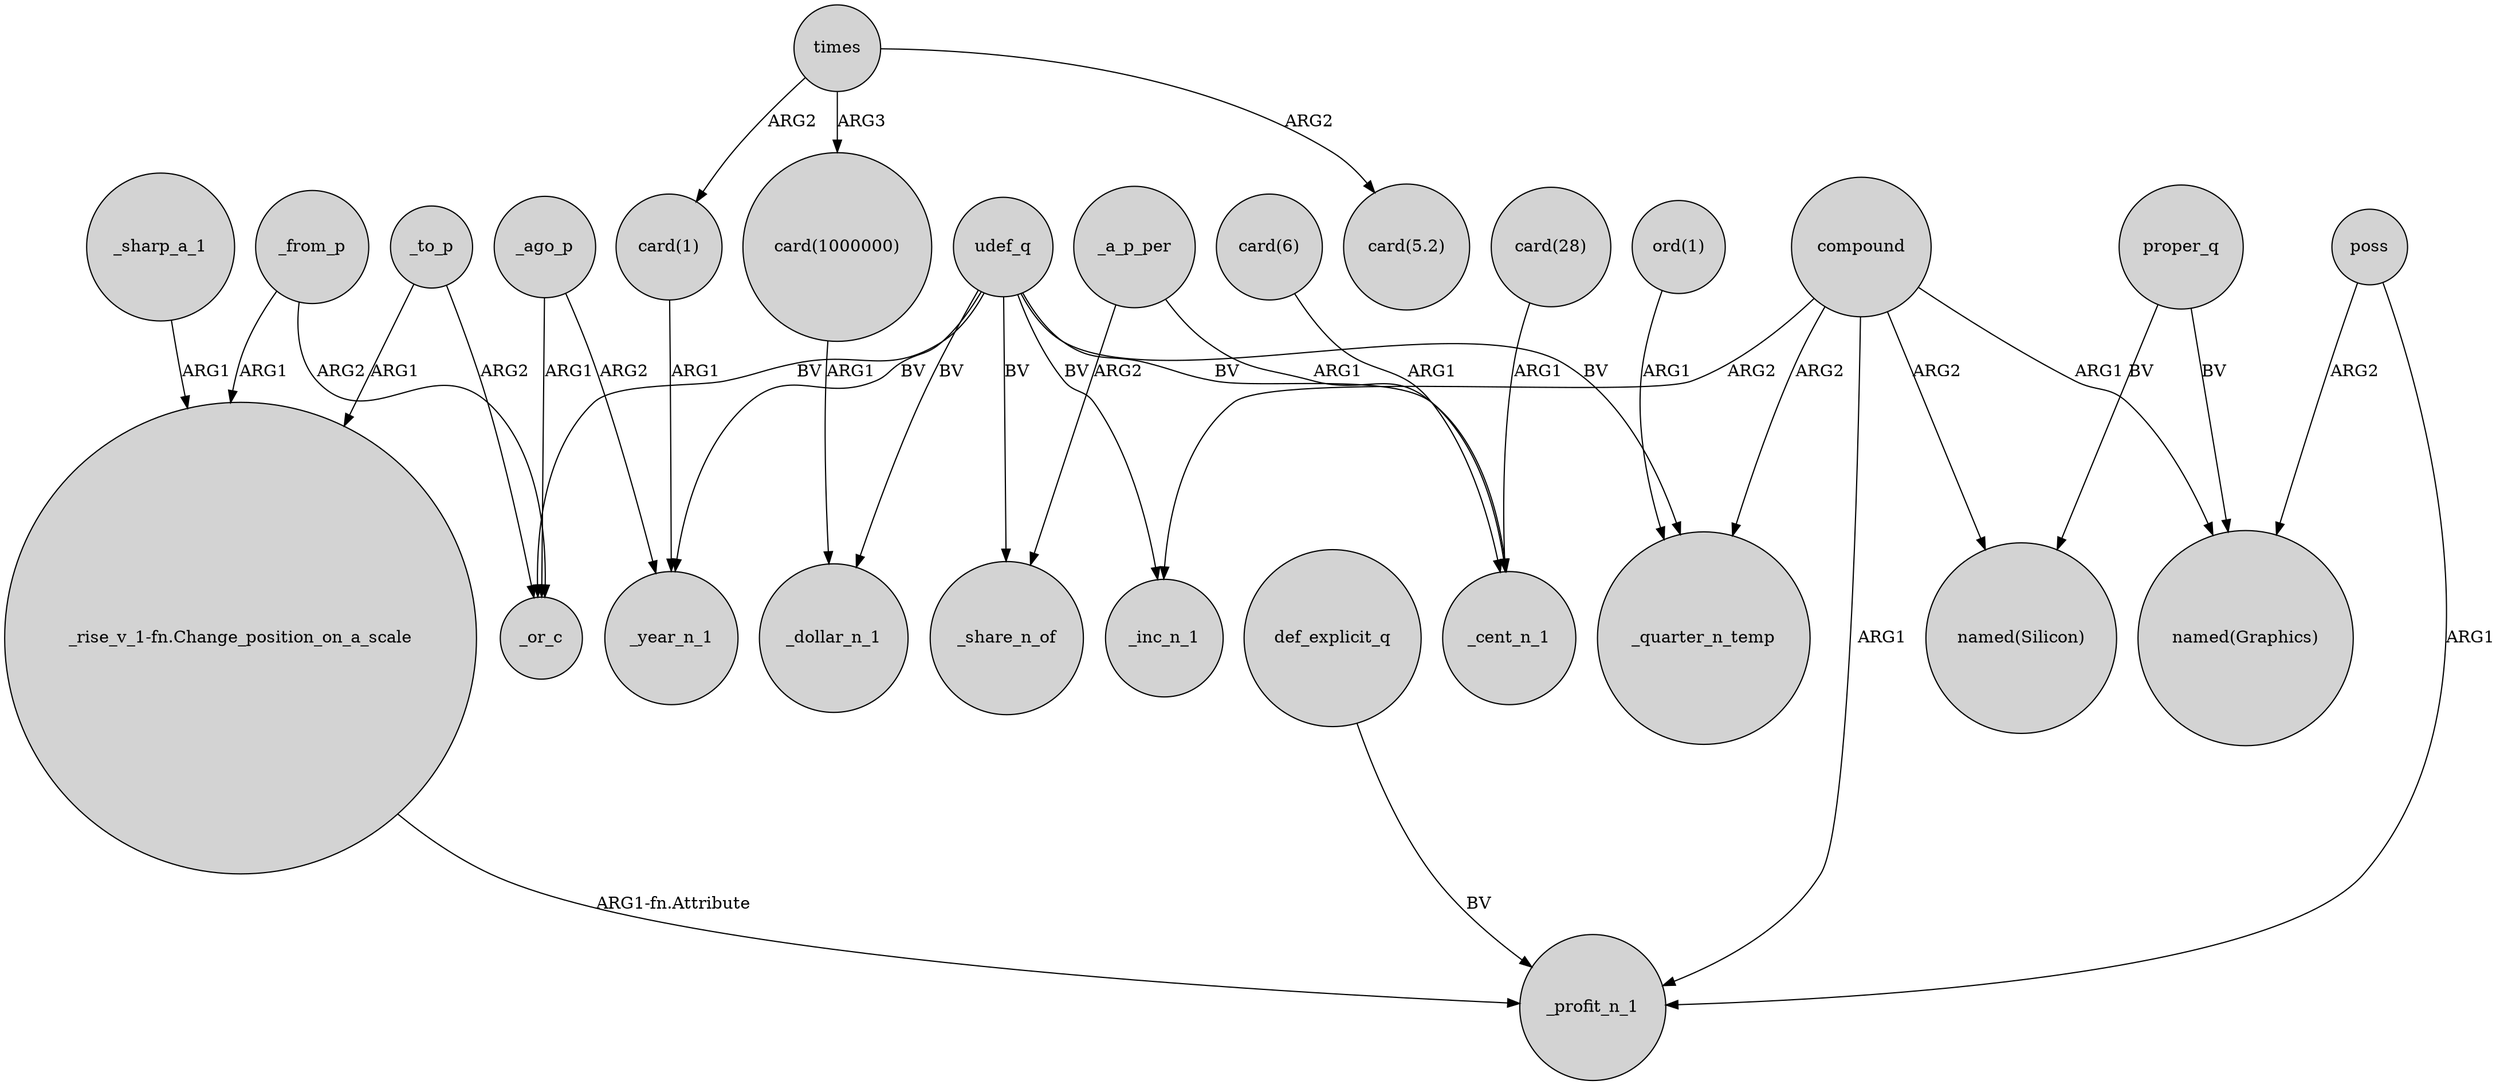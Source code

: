digraph {
	node [shape=circle style=filled]
	_to_p -> _or_c [label=ARG2]
	def_explicit_q -> _profit_n_1 [label=BV]
	"_rise_v_1-fn.Change_position_on_a_scale" -> _profit_n_1 [label="ARG1-fn.Attribute"]
	_a_p_per -> _cent_n_1 [label=ARG1]
	proper_q -> "named(Silicon)" [label=BV]
	"card(1)" -> _year_n_1 [label=ARG1]
	_to_p -> "_rise_v_1-fn.Change_position_on_a_scale" [label=ARG1]
	compound -> "named(Graphics)" [label=ARG1]
	times -> "card(1000000)" [label=ARG3]
	times -> "card(1)" [label=ARG2]
	udef_q -> _cent_n_1 [label=BV]
	compound -> "named(Silicon)" [label=ARG2]
	"card(6)" -> _cent_n_1 [label=ARG1]
	udef_q -> _or_c [label=BV]
	udef_q -> _inc_n_1 [label=BV]
	times -> "card(5.2)" [label=ARG2]
	compound -> _inc_n_1 [label=ARG2]
	compound -> _quarter_n_temp [label=ARG2]
	_a_p_per -> _share_n_of [label=ARG2]
	poss -> _profit_n_1 [label=ARG1]
	udef_q -> _share_n_of [label=BV]
	"card(28)" -> _cent_n_1 [label=ARG1]
	compound -> _profit_n_1 [label=ARG1]
	"ord(1)" -> _quarter_n_temp [label=ARG1]
	udef_q -> _dollar_n_1 [label=BV]
	"card(1000000)" -> _dollar_n_1 [label=ARG1]
	_from_p -> _or_c [label=ARG2]
	udef_q -> _quarter_n_temp [label=BV]
	_ago_p -> _year_n_1 [label=ARG2]
	udef_q -> _year_n_1 [label=BV]
	_sharp_a_1 -> "_rise_v_1-fn.Change_position_on_a_scale" [label=ARG1]
	poss -> "named(Graphics)" [label=ARG2]
	_ago_p -> _or_c [label=ARG1]
	_from_p -> "_rise_v_1-fn.Change_position_on_a_scale" [label=ARG1]
	proper_q -> "named(Graphics)" [label=BV]
}

